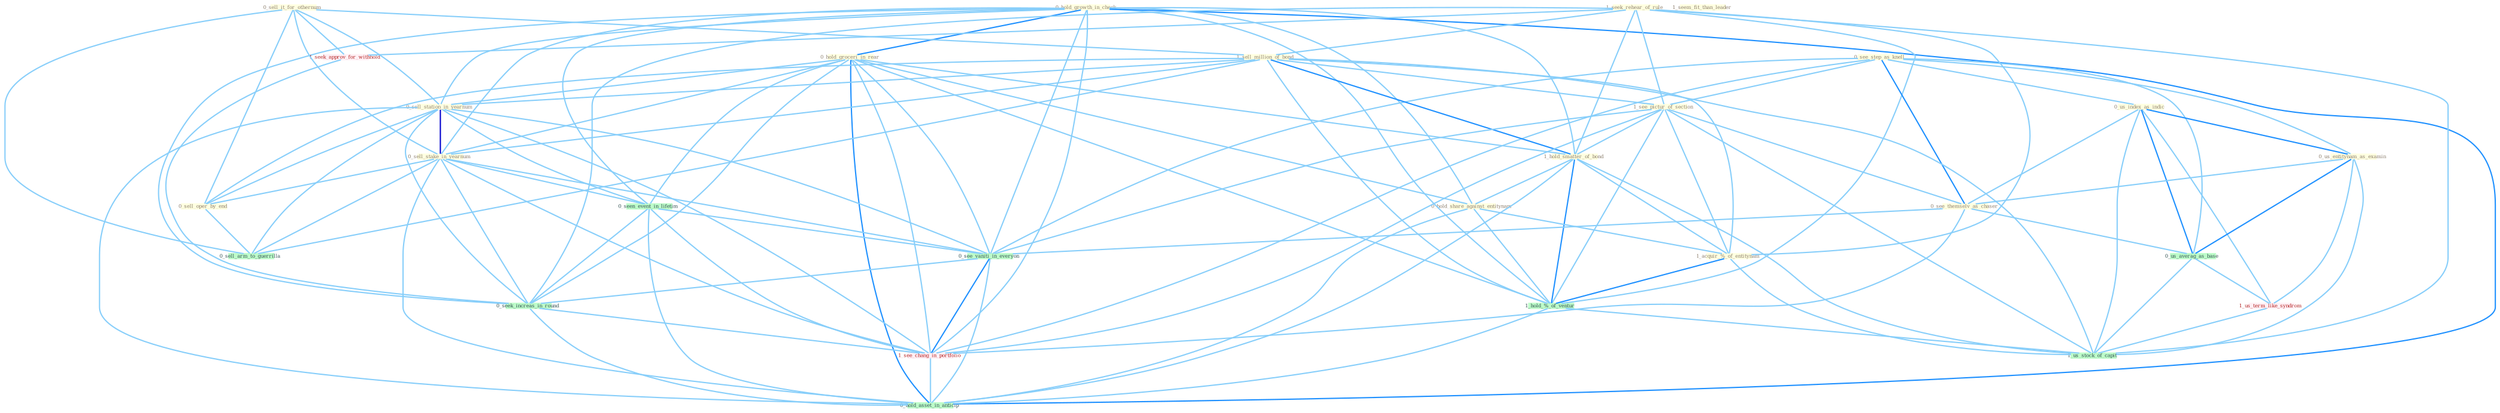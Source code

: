 Graph G{ 
    node
    [shape=polygon,style=filled,width=.5,height=.06,color="#BDFCC9",fixedsize=true,fontsize=4,
    fontcolor="#2f4f4f"];
    {node
    [color="#ffffe0", fontcolor="#8b7d6b"] "0_hold_growth_in_check " "1_seem_fit_than_leader " "1_seek_rehear_of_rule " "0_sell_it_for_othernum " "0_see_step_as_knell " "0_hold_groceri_in_rear " "1_sell_million_of_bond " "1_see_pictur_of_section " "1_hold_smatter_of_bond " "0_hold_share_against_entitynam " "0_sell_station_in_yearnum " "0_sell_stake_in_yearnum " "0_sell_oper_by_end " "0_us_index_as_indic " "0_us_entitynam_as_examin " "1_acquir_%_of_entitynam " "0_see_themselv_as_chaser "}
{node [color="#fff0f5", fontcolor="#b22222"] "1_us_term_like_syndrom " "1_seek_approv_for_withhold " "1_see_chang_in_portfolio "}
edge [color="#B0E2FF"];

	"0_hold_growth_in_check " -- "0_hold_groceri_in_rear " [w="2", color="#1e90ff" , len=0.8];
	"0_hold_growth_in_check " -- "1_hold_smatter_of_bond " [w="1", color="#87cefa" ];
	"0_hold_growth_in_check " -- "0_hold_share_against_entitynam " [w="1", color="#87cefa" ];
	"0_hold_growth_in_check " -- "0_sell_station_in_yearnum " [w="1", color="#87cefa" ];
	"0_hold_growth_in_check " -- "0_sell_stake_in_yearnum " [w="1", color="#87cefa" ];
	"0_hold_growth_in_check " -- "0_seen_event_in_lifetim " [w="1", color="#87cefa" ];
	"0_hold_growth_in_check " -- "1_hold_%_of_ventur " [w="1", color="#87cefa" ];
	"0_hold_growth_in_check " -- "0_see_vaniti_in_everyon " [w="1", color="#87cefa" ];
	"0_hold_growth_in_check " -- "0_seek_increas_in_round " [w="1", color="#87cefa" ];
	"0_hold_growth_in_check " -- "1_see_chang_in_portfolio " [w="1", color="#87cefa" ];
	"0_hold_growth_in_check " -- "0_hold_asset_in_anticip " [w="2", color="#1e90ff" , len=0.8];
	"1_seek_rehear_of_rule " -- "1_sell_million_of_bond " [w="1", color="#87cefa" ];
	"1_seek_rehear_of_rule " -- "1_see_pictur_of_section " [w="1", color="#87cefa" ];
	"1_seek_rehear_of_rule " -- "1_hold_smatter_of_bond " [w="1", color="#87cefa" ];
	"1_seek_rehear_of_rule " -- "1_acquir_%_of_entitynam " [w="1", color="#87cefa" ];
	"1_seek_rehear_of_rule " -- "1_seek_approv_for_withhold " [w="1", color="#87cefa" ];
	"1_seek_rehear_of_rule " -- "1_hold_%_of_ventur " [w="1", color="#87cefa" ];
	"1_seek_rehear_of_rule " -- "0_seek_increas_in_round " [w="1", color="#87cefa" ];
	"1_seek_rehear_of_rule " -- "1_us_stock_of_capit " [w="1", color="#87cefa" ];
	"0_sell_it_for_othernum " -- "1_sell_million_of_bond " [w="1", color="#87cefa" ];
	"0_sell_it_for_othernum " -- "0_sell_station_in_yearnum " [w="1", color="#87cefa" ];
	"0_sell_it_for_othernum " -- "0_sell_stake_in_yearnum " [w="1", color="#87cefa" ];
	"0_sell_it_for_othernum " -- "0_sell_oper_by_end " [w="1", color="#87cefa" ];
	"0_sell_it_for_othernum " -- "1_seek_approv_for_withhold " [w="1", color="#87cefa" ];
	"0_sell_it_for_othernum " -- "0_sell_arm_to_guerrilla " [w="1", color="#87cefa" ];
	"0_see_step_as_knell " -- "1_see_pictur_of_section " [w="1", color="#87cefa" ];
	"0_see_step_as_knell " -- "0_us_index_as_indic " [w="1", color="#87cefa" ];
	"0_see_step_as_knell " -- "0_us_entitynam_as_examin " [w="1", color="#87cefa" ];
	"0_see_step_as_knell " -- "0_see_themselv_as_chaser " [w="2", color="#1e90ff" , len=0.8];
	"0_see_step_as_knell " -- "0_us_averag_as_base " [w="1", color="#87cefa" ];
	"0_see_step_as_knell " -- "0_see_vaniti_in_everyon " [w="1", color="#87cefa" ];
	"0_see_step_as_knell " -- "1_see_chang_in_portfolio " [w="1", color="#87cefa" ];
	"0_hold_groceri_in_rear " -- "1_hold_smatter_of_bond " [w="1", color="#87cefa" ];
	"0_hold_groceri_in_rear " -- "0_hold_share_against_entitynam " [w="1", color="#87cefa" ];
	"0_hold_groceri_in_rear " -- "0_sell_station_in_yearnum " [w="1", color="#87cefa" ];
	"0_hold_groceri_in_rear " -- "0_sell_stake_in_yearnum " [w="1", color="#87cefa" ];
	"0_hold_groceri_in_rear " -- "0_seen_event_in_lifetim " [w="1", color="#87cefa" ];
	"0_hold_groceri_in_rear " -- "1_hold_%_of_ventur " [w="1", color="#87cefa" ];
	"0_hold_groceri_in_rear " -- "0_see_vaniti_in_everyon " [w="1", color="#87cefa" ];
	"0_hold_groceri_in_rear " -- "0_seek_increas_in_round " [w="1", color="#87cefa" ];
	"0_hold_groceri_in_rear " -- "1_see_chang_in_portfolio " [w="1", color="#87cefa" ];
	"0_hold_groceri_in_rear " -- "0_hold_asset_in_anticip " [w="2", color="#1e90ff" , len=0.8];
	"1_sell_million_of_bond " -- "1_see_pictur_of_section " [w="1", color="#87cefa" ];
	"1_sell_million_of_bond " -- "1_hold_smatter_of_bond " [w="2", color="#1e90ff" , len=0.8];
	"1_sell_million_of_bond " -- "0_sell_station_in_yearnum " [w="1", color="#87cefa" ];
	"1_sell_million_of_bond " -- "0_sell_stake_in_yearnum " [w="1", color="#87cefa" ];
	"1_sell_million_of_bond " -- "0_sell_oper_by_end " [w="1", color="#87cefa" ];
	"1_sell_million_of_bond " -- "1_acquir_%_of_entitynam " [w="1", color="#87cefa" ];
	"1_sell_million_of_bond " -- "1_hold_%_of_ventur " [w="1", color="#87cefa" ];
	"1_sell_million_of_bond " -- "0_sell_arm_to_guerrilla " [w="1", color="#87cefa" ];
	"1_sell_million_of_bond " -- "1_us_stock_of_capit " [w="1", color="#87cefa" ];
	"1_see_pictur_of_section " -- "1_hold_smatter_of_bond " [w="1", color="#87cefa" ];
	"1_see_pictur_of_section " -- "1_acquir_%_of_entitynam " [w="1", color="#87cefa" ];
	"1_see_pictur_of_section " -- "0_see_themselv_as_chaser " [w="1", color="#87cefa" ];
	"1_see_pictur_of_section " -- "1_hold_%_of_ventur " [w="1", color="#87cefa" ];
	"1_see_pictur_of_section " -- "0_see_vaniti_in_everyon " [w="1", color="#87cefa" ];
	"1_see_pictur_of_section " -- "1_us_stock_of_capit " [w="1", color="#87cefa" ];
	"1_see_pictur_of_section " -- "1_see_chang_in_portfolio " [w="1", color="#87cefa" ];
	"1_hold_smatter_of_bond " -- "0_hold_share_against_entitynam " [w="1", color="#87cefa" ];
	"1_hold_smatter_of_bond " -- "1_acquir_%_of_entitynam " [w="1", color="#87cefa" ];
	"1_hold_smatter_of_bond " -- "1_hold_%_of_ventur " [w="2", color="#1e90ff" , len=0.8];
	"1_hold_smatter_of_bond " -- "1_us_stock_of_capit " [w="1", color="#87cefa" ];
	"1_hold_smatter_of_bond " -- "0_hold_asset_in_anticip " [w="1", color="#87cefa" ];
	"0_hold_share_against_entitynam " -- "1_acquir_%_of_entitynam " [w="1", color="#87cefa" ];
	"0_hold_share_against_entitynam " -- "1_hold_%_of_ventur " [w="1", color="#87cefa" ];
	"0_hold_share_against_entitynam " -- "0_hold_asset_in_anticip " [w="1", color="#87cefa" ];
	"0_sell_station_in_yearnum " -- "0_sell_stake_in_yearnum " [w="3", color="#0000cd" , len=0.6];
	"0_sell_station_in_yearnum " -- "0_sell_oper_by_end " [w="1", color="#87cefa" ];
	"0_sell_station_in_yearnum " -- "0_seen_event_in_lifetim " [w="1", color="#87cefa" ];
	"0_sell_station_in_yearnum " -- "0_see_vaniti_in_everyon " [w="1", color="#87cefa" ];
	"0_sell_station_in_yearnum " -- "0_sell_arm_to_guerrilla " [w="1", color="#87cefa" ];
	"0_sell_station_in_yearnum " -- "0_seek_increas_in_round " [w="1", color="#87cefa" ];
	"0_sell_station_in_yearnum " -- "1_see_chang_in_portfolio " [w="1", color="#87cefa" ];
	"0_sell_station_in_yearnum " -- "0_hold_asset_in_anticip " [w="1", color="#87cefa" ];
	"0_sell_stake_in_yearnum " -- "0_sell_oper_by_end " [w="1", color="#87cefa" ];
	"0_sell_stake_in_yearnum " -- "0_seen_event_in_lifetim " [w="1", color="#87cefa" ];
	"0_sell_stake_in_yearnum " -- "0_see_vaniti_in_everyon " [w="1", color="#87cefa" ];
	"0_sell_stake_in_yearnum " -- "0_sell_arm_to_guerrilla " [w="1", color="#87cefa" ];
	"0_sell_stake_in_yearnum " -- "0_seek_increas_in_round " [w="1", color="#87cefa" ];
	"0_sell_stake_in_yearnum " -- "1_see_chang_in_portfolio " [w="1", color="#87cefa" ];
	"0_sell_stake_in_yearnum " -- "0_hold_asset_in_anticip " [w="1", color="#87cefa" ];
	"0_sell_oper_by_end " -- "0_sell_arm_to_guerrilla " [w="1", color="#87cefa" ];
	"0_us_index_as_indic " -- "0_us_entitynam_as_examin " [w="2", color="#1e90ff" , len=0.8];
	"0_us_index_as_indic " -- "0_see_themselv_as_chaser " [w="1", color="#87cefa" ];
	"0_us_index_as_indic " -- "0_us_averag_as_base " [w="2", color="#1e90ff" , len=0.8];
	"0_us_index_as_indic " -- "1_us_term_like_syndrom " [w="1", color="#87cefa" ];
	"0_us_index_as_indic " -- "1_us_stock_of_capit " [w="1", color="#87cefa" ];
	"0_us_entitynam_as_examin " -- "0_see_themselv_as_chaser " [w="1", color="#87cefa" ];
	"0_us_entitynam_as_examin " -- "0_us_averag_as_base " [w="2", color="#1e90ff" , len=0.8];
	"0_us_entitynam_as_examin " -- "1_us_term_like_syndrom " [w="1", color="#87cefa" ];
	"0_us_entitynam_as_examin " -- "1_us_stock_of_capit " [w="1", color="#87cefa" ];
	"1_acquir_%_of_entitynam " -- "1_hold_%_of_ventur " [w="2", color="#1e90ff" , len=0.8];
	"1_acquir_%_of_entitynam " -- "1_us_stock_of_capit " [w="1", color="#87cefa" ];
	"0_see_themselv_as_chaser " -- "0_us_averag_as_base " [w="1", color="#87cefa" ];
	"0_see_themselv_as_chaser " -- "0_see_vaniti_in_everyon " [w="1", color="#87cefa" ];
	"0_see_themselv_as_chaser " -- "1_see_chang_in_portfolio " [w="1", color="#87cefa" ];
	"0_seen_event_in_lifetim " -- "0_see_vaniti_in_everyon " [w="1", color="#87cefa" ];
	"0_seen_event_in_lifetim " -- "0_seek_increas_in_round " [w="1", color="#87cefa" ];
	"0_seen_event_in_lifetim " -- "1_see_chang_in_portfolio " [w="1", color="#87cefa" ];
	"0_seen_event_in_lifetim " -- "0_hold_asset_in_anticip " [w="1", color="#87cefa" ];
	"0_us_averag_as_base " -- "1_us_term_like_syndrom " [w="1", color="#87cefa" ];
	"0_us_averag_as_base " -- "1_us_stock_of_capit " [w="1", color="#87cefa" ];
	"1_us_term_like_syndrom " -- "1_us_stock_of_capit " [w="1", color="#87cefa" ];
	"1_seek_approv_for_withhold " -- "0_seek_increas_in_round " [w="1", color="#87cefa" ];
	"1_hold_%_of_ventur " -- "1_us_stock_of_capit " [w="1", color="#87cefa" ];
	"1_hold_%_of_ventur " -- "0_hold_asset_in_anticip " [w="1", color="#87cefa" ];
	"0_see_vaniti_in_everyon " -- "0_seek_increas_in_round " [w="1", color="#87cefa" ];
	"0_see_vaniti_in_everyon " -- "1_see_chang_in_portfolio " [w="2", color="#1e90ff" , len=0.8];
	"0_see_vaniti_in_everyon " -- "0_hold_asset_in_anticip " [w="1", color="#87cefa" ];
	"0_seek_increas_in_round " -- "1_see_chang_in_portfolio " [w="1", color="#87cefa" ];
	"0_seek_increas_in_round " -- "0_hold_asset_in_anticip " [w="1", color="#87cefa" ];
	"1_see_chang_in_portfolio " -- "0_hold_asset_in_anticip " [w="1", color="#87cefa" ];
}